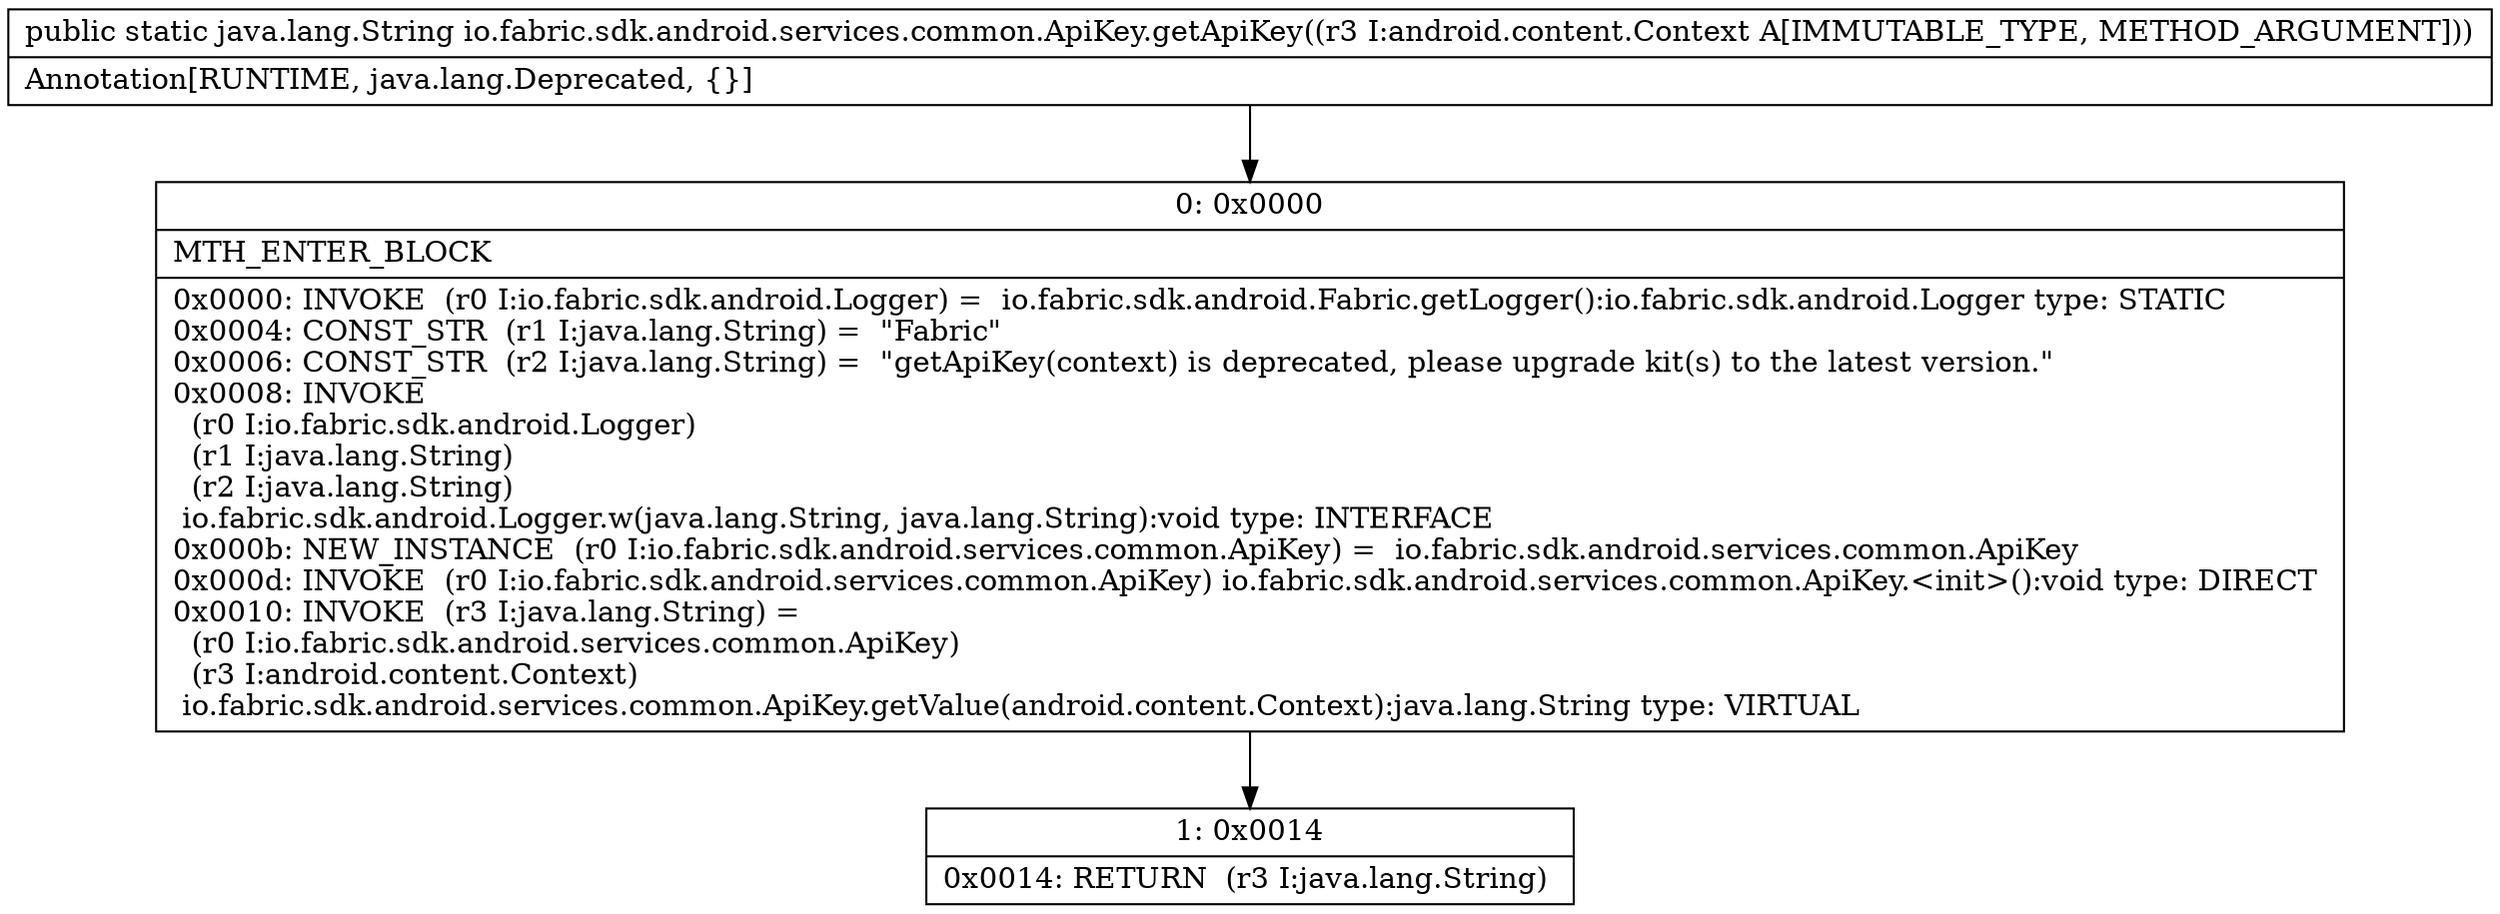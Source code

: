 digraph "CFG forio.fabric.sdk.android.services.common.ApiKey.getApiKey(Landroid\/content\/Context;)Ljava\/lang\/String;" {
Node_0 [shape=record,label="{0\:\ 0x0000|MTH_ENTER_BLOCK\l|0x0000: INVOKE  (r0 I:io.fabric.sdk.android.Logger) =  io.fabric.sdk.android.Fabric.getLogger():io.fabric.sdk.android.Logger type: STATIC \l0x0004: CONST_STR  (r1 I:java.lang.String) =  \"Fabric\" \l0x0006: CONST_STR  (r2 I:java.lang.String) =  \"getApiKey(context) is deprecated, please upgrade kit(s) to the latest version.\" \l0x0008: INVOKE  \l  (r0 I:io.fabric.sdk.android.Logger)\l  (r1 I:java.lang.String)\l  (r2 I:java.lang.String)\l io.fabric.sdk.android.Logger.w(java.lang.String, java.lang.String):void type: INTERFACE \l0x000b: NEW_INSTANCE  (r0 I:io.fabric.sdk.android.services.common.ApiKey) =  io.fabric.sdk.android.services.common.ApiKey \l0x000d: INVOKE  (r0 I:io.fabric.sdk.android.services.common.ApiKey) io.fabric.sdk.android.services.common.ApiKey.\<init\>():void type: DIRECT \l0x0010: INVOKE  (r3 I:java.lang.String) = \l  (r0 I:io.fabric.sdk.android.services.common.ApiKey)\l  (r3 I:android.content.Context)\l io.fabric.sdk.android.services.common.ApiKey.getValue(android.content.Context):java.lang.String type: VIRTUAL \l}"];
Node_1 [shape=record,label="{1\:\ 0x0014|0x0014: RETURN  (r3 I:java.lang.String) \l}"];
MethodNode[shape=record,label="{public static java.lang.String io.fabric.sdk.android.services.common.ApiKey.getApiKey((r3 I:android.content.Context A[IMMUTABLE_TYPE, METHOD_ARGUMENT]))  | Annotation[RUNTIME, java.lang.Deprecated, \{\}]\l}"];
MethodNode -> Node_0;
Node_0 -> Node_1;
}

